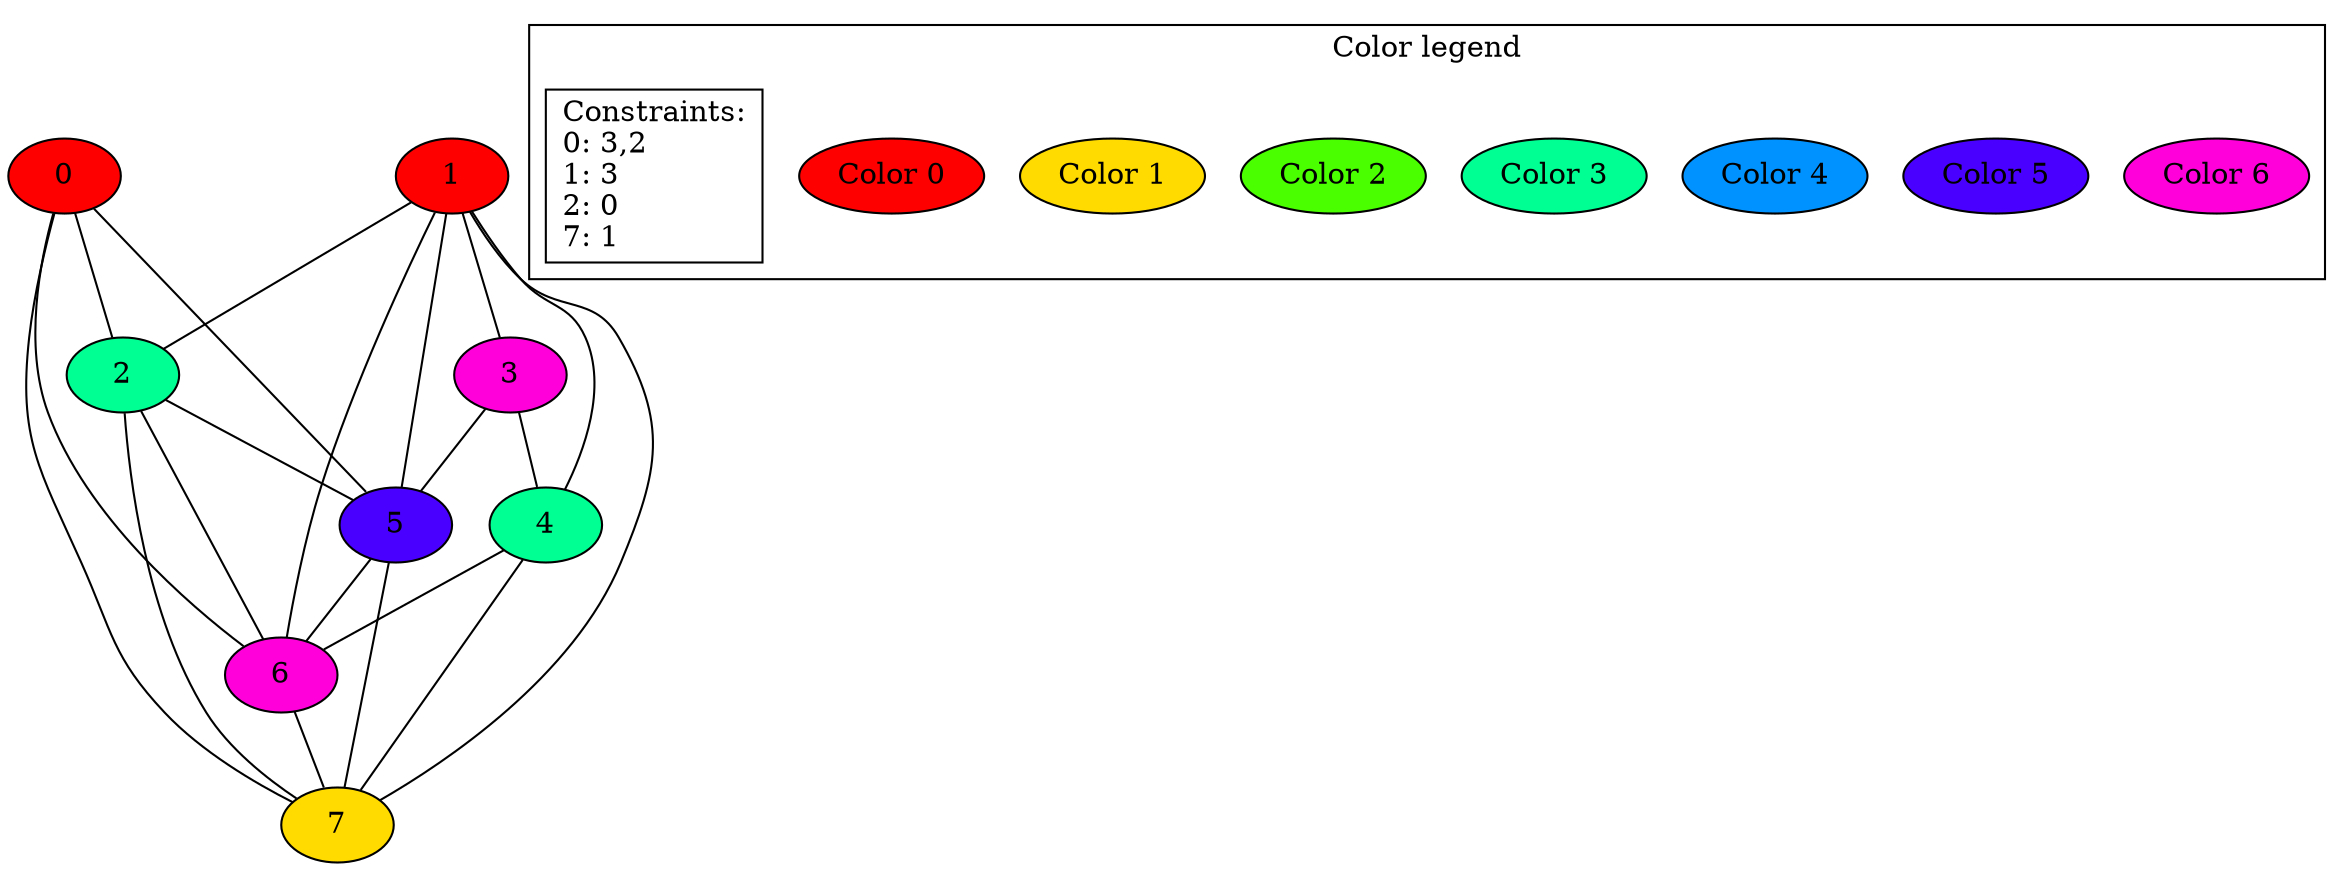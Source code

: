 strict graph partially_evolved {
	0 [style="filled"; fillcolor="0 1.0 1.0"]
	1 [style="filled"; fillcolor="0 1.0 1.0"]
	2 [style="filled"; fillcolor="0.428571 1.0 1.0"]
	3 [style="filled"; fillcolor="0.857143 1.0 1.0"]
	4 [style="filled"; fillcolor="0.428571 1.0 1.0"]
	5 [style="filled"; fillcolor="0.714286 1.0 1.0"]
	6 [style="filled"; fillcolor="0.857143 1.0 1.0"]
	7 [style="filled"; fillcolor="0.142857 1.0 1.0"]
	0 -- 2
	0 -- 7
	0 -- 5
	0 -- 6
	1 -- 6
	1 -- 3
	1 -- 4
	1 -- 2
	1 -- 5
	1 -- 7
	2 -- 5
	2 -- 0
	2 -- 6
	2 -- 7
	2 -- 1
	3 -- 1
	3 -- 5
	3 -- 4
	4 -- 7
	4 -- 1
	4 -- 3
	4 -- 6
	5 -- 3
	5 -- 2
	5 -- 0
	5 -- 6
	5 -- 1
	5 -- 7
	6 -- 1
	6 -- 2
	6 -- 7
	6 -- 4
	6 -- 5
	6 -- 0
	7 -- 0
	7 -- 4
	7 -- 6
	7 -- 2
	7 -- 5
	7 -- 1
	subgraph clusterlegend {
		label="Color legend";
		shape=rectangle
		"Color 6" [style="filled"; fillcolor="0.857143 1.0 1.0"]
		"Color 5" [style="filled"; fillcolor="0.714286 1.0 1.0"]
		"Color 4" [style="filled"; fillcolor="0.571429 1.0 1.0"]
		"Color 3" [style="filled"; fillcolor="0.428571 1.0 1.0"]
		"Color 2" [style="filled"; fillcolor="0.285714 1.0 1.0"]
		"Color 1" [style="filled"; fillcolor="0.142857 1.0 1.0"]
		"Color 0" [style="filled"; fillcolor="0 1.0 1.0"]
		"Constraints:
0: 3,2\l1: 3\l2: 0\l7: 1\l" [shape=box]
	}
}
